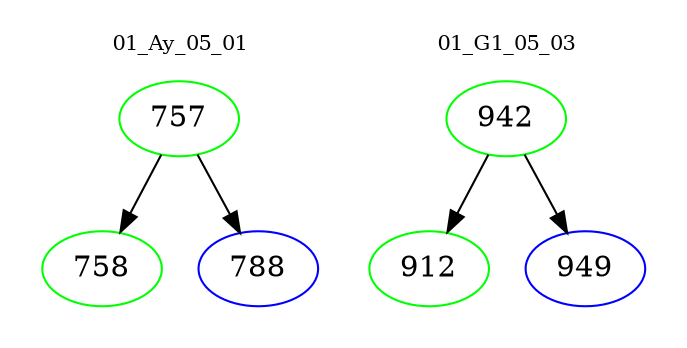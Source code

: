 digraph{
subgraph cluster_0 {
color = white
label = "01_Ay_05_01";
fontsize=10;
T0_757 [label="757", color="green"]
T0_757 -> T0_758 [color="black"]
T0_758 [label="758", color="green"]
T0_757 -> T0_788 [color="black"]
T0_788 [label="788", color="blue"]
}
subgraph cluster_1 {
color = white
label = "01_G1_05_03";
fontsize=10;
T1_942 [label="942", color="green"]
T1_942 -> T1_912 [color="black"]
T1_912 [label="912", color="green"]
T1_942 -> T1_949 [color="black"]
T1_949 [label="949", color="blue"]
}
}
